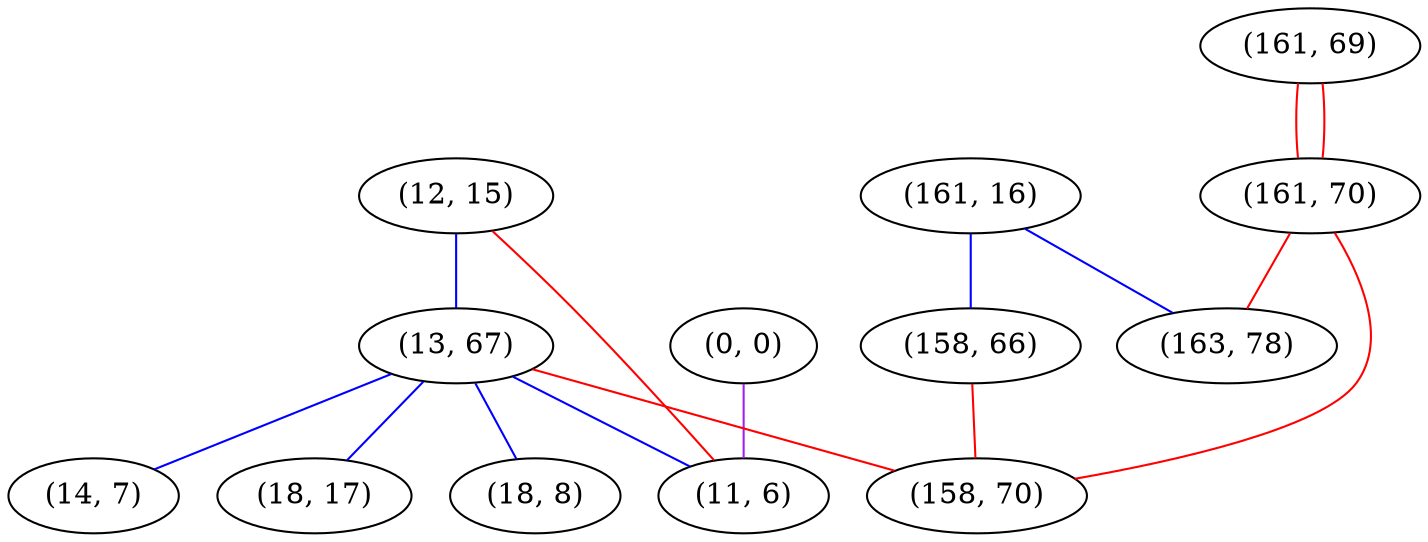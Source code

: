 graph "" {
"(12, 15)";
"(0, 0)";
"(13, 67)";
"(161, 16)";
"(158, 66)";
"(14, 7)";
"(18, 17)";
"(161, 69)";
"(161, 70)";
"(163, 78)";
"(18, 8)";
"(11, 6)";
"(158, 70)";
"(12, 15)" -- "(11, 6)"  [color=red, key=0, weight=1];
"(12, 15)" -- "(13, 67)"  [color=blue, key=0, weight=3];
"(0, 0)" -- "(11, 6)"  [color=purple, key=0, weight=4];
"(13, 67)" -- "(14, 7)"  [color=blue, key=0, weight=3];
"(13, 67)" -- "(18, 17)"  [color=blue, key=0, weight=3];
"(13, 67)" -- "(18, 8)"  [color=blue, key=0, weight=3];
"(13, 67)" -- "(11, 6)"  [color=blue, key=0, weight=3];
"(13, 67)" -- "(158, 70)"  [color=red, key=0, weight=1];
"(161, 16)" -- "(158, 66)"  [color=blue, key=0, weight=3];
"(161, 16)" -- "(163, 78)"  [color=blue, key=0, weight=3];
"(158, 66)" -- "(158, 70)"  [color=red, key=0, weight=1];
"(161, 69)" -- "(161, 70)"  [color=red, key=0, weight=1];
"(161, 69)" -- "(161, 70)"  [color=red, key=1, weight=1];
"(161, 70)" -- "(163, 78)"  [color=red, key=0, weight=1];
"(161, 70)" -- "(158, 70)"  [color=red, key=0, weight=1];
}
